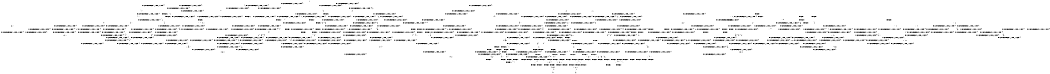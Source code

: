 digraph BCG {
size = "7, 10.5";
center = TRUE;
node [shape = circle];
0 [peripheries = 2];
0 -> 1 [label = "EX !0 !ATOMIC_EXCH_BRANCH (1, +0, TRUE, +0, 1, TRUE) !{}"];
0 -> 2 [label = "EX !2 !ATOMIC_EXCH_BRANCH (1, +1, TRUE, +1, 1, FALSE) !{}"];
0 -> 3 [label = "EX !1 !ATOMIC_EXCH_BRANCH (1, +1, TRUE, +1, 1, FALSE) !{}"];
0 -> 4 [label = "EX !0 !ATOMIC_EXCH_BRANCH (1, +0, TRUE, +0, 1, TRUE) !{}"];
0 -> 5 [label = "EX !2 !ATOMIC_EXCH_BRANCH (1, +1, TRUE, +1, 1, FALSE) !{}"];
0 -> 6 [label = "EX !1 !ATOMIC_EXCH_BRANCH (1, +1, TRUE, +1, 1, FALSE) !{}"];
1 -> 7 [label = "EX !2 !ATOMIC_EXCH_BRANCH (1, +1, TRUE, +1, 1, FALSE) !{}"];
2 -> 8 [label = "EX !0 !ATOMIC_EXCH_BRANCH (1, +0, TRUE, +0, 1, FALSE) !{}"];
3 -> 9 [label = "EX !0 !ATOMIC_EXCH_BRANCH (1, +0, TRUE, +0, 1, FALSE) !{}"];
4 -> 1 [label = "EX !0 !ATOMIC_EXCH_BRANCH (1, +0, TRUE, +0, 1, TRUE) !{}"];
4 -> 7 [label = "EX !2 !ATOMIC_EXCH_BRANCH (1, +1, TRUE, +1, 1, FALSE) !{}"];
4 -> 10 [label = "EX !1 !ATOMIC_EXCH_BRANCH (1, +1, TRUE, +1, 1, FALSE) !{}"];
4 -> 4 [label = "EX !0 !ATOMIC_EXCH_BRANCH (1, +0, TRUE, +0, 1, TRUE) !{}"];
4 -> 11 [label = "EX !2 !ATOMIC_EXCH_BRANCH (1, +1, TRUE, +1, 1, FALSE) !{}"];
4 -> 12 [label = "EX !1 !ATOMIC_EXCH_BRANCH (1, +1, TRUE, +1, 1, FALSE) !{}"];
5 -> 8 [label = "EX !0 !ATOMIC_EXCH_BRANCH (1, +0, TRUE, +0, 1, FALSE) !{}"];
5 -> 13 [label = "EX !1 !ATOMIC_EXCH_BRANCH (1, +1, TRUE, +1, 1, TRUE) !{}"];
5 -> 14 [label = "TERMINATE !2"];
5 -> 15 [label = "EX !0 !ATOMIC_EXCH_BRANCH (1, +0, TRUE, +0, 1, FALSE) !{}"];
5 -> 16 [label = "EX !1 !ATOMIC_EXCH_BRANCH (1, +1, TRUE, +1, 1, TRUE) !{}"];
5 -> 17 [label = "TERMINATE !2"];
6 -> 9 [label = "EX !0 !ATOMIC_EXCH_BRANCH (1, +0, TRUE, +0, 1, FALSE) !{}"];
6 -> 18 [label = "EX !2 !ATOMIC_EXCH_BRANCH (1, +1, TRUE, +1, 1, TRUE) !{}"];
6 -> 19 [label = "TERMINATE !1"];
6 -> 20 [label = "EX !0 !ATOMIC_EXCH_BRANCH (1, +0, TRUE, +0, 1, FALSE) !{}"];
6 -> 21 [label = "EX !2 !ATOMIC_EXCH_BRANCH (1, +1, TRUE, +1, 1, TRUE) !{}"];
6 -> 22 [label = "TERMINATE !1"];
7 -> 8 [label = "EX !0 !ATOMIC_EXCH_BRANCH (1, +0, TRUE, +0, 1, FALSE) !{}"];
8 -> 23 [label = "EX !0 !ATOMIC_EXCH_BRANCH (1, +0, TRUE, +0, 2, TRUE) !{}"];
9 -> 24 [label = "EX !0 !ATOMIC_EXCH_BRANCH (1, +0, TRUE, +0, 2, TRUE) !{}"];
10 -> 9 [label = "EX !0 !ATOMIC_EXCH_BRANCH (1, +0, TRUE, +0, 1, FALSE) !{}"];
11 -> 8 [label = "EX !0 !ATOMIC_EXCH_BRANCH (1, +0, TRUE, +0, 1, FALSE) !{}"];
11 -> 25 [label = "EX !1 !ATOMIC_EXCH_BRANCH (1, +1, TRUE, +1, 1, TRUE) !{}"];
11 -> 26 [label = "TERMINATE !2"];
11 -> 15 [label = "EX !0 !ATOMIC_EXCH_BRANCH (1, +0, TRUE, +0, 1, FALSE) !{}"];
11 -> 27 [label = "EX !1 !ATOMIC_EXCH_BRANCH (1, +1, TRUE, +1, 1, TRUE) !{}"];
11 -> 28 [label = "TERMINATE !2"];
12 -> 9 [label = "EX !0 !ATOMIC_EXCH_BRANCH (1, +0, TRUE, +0, 1, FALSE) !{}"];
12 -> 29 [label = "EX !2 !ATOMIC_EXCH_BRANCH (1, +1, TRUE, +1, 1, TRUE) !{}"];
12 -> 30 [label = "TERMINATE !1"];
12 -> 20 [label = "EX !0 !ATOMIC_EXCH_BRANCH (1, +0, TRUE, +0, 1, FALSE) !{}"];
12 -> 31 [label = "EX !2 !ATOMIC_EXCH_BRANCH (1, +1, TRUE, +1, 1, TRUE) !{}"];
12 -> 32 [label = "TERMINATE !1"];
13 -> 33 [label = "EX !0 !ATOMIC_EXCH_BRANCH (1, +0, TRUE, +0, 1, FALSE) !{}"];
14 -> 34 [label = "EX !0 !ATOMIC_EXCH_BRANCH (1, +0, TRUE, +0, 1, FALSE) !{}"];
15 -> 23 [label = "EX !0 !ATOMIC_EXCH_BRANCH (1, +0, TRUE, +0, 2, TRUE) !{}"];
15 -> 35 [label = "EX !1 !ATOMIC_EXCH_BRANCH (1, +1, TRUE, +1, 1, FALSE) !{}"];
15 -> 36 [label = "TERMINATE !2"];
15 -> 37 [label = "EX !0 !ATOMIC_EXCH_BRANCH (1, +0, TRUE, +0, 2, TRUE) !{}"];
15 -> 38 [label = "EX !1 !ATOMIC_EXCH_BRANCH (1, +1, TRUE, +1, 1, FALSE) !{}"];
15 -> 39 [label = "TERMINATE !2"];
16 -> 13 [label = "EX !1 !ATOMIC_EXCH_BRANCH (1, +1, TRUE, +1, 1, TRUE) !{}"];
16 -> 33 [label = "EX !0 !ATOMIC_EXCH_BRANCH (1, +0, TRUE, +0, 1, FALSE) !{}"];
16 -> 40 [label = "TERMINATE !2"];
16 -> 16 [label = "EX !1 !ATOMIC_EXCH_BRANCH (1, +1, TRUE, +1, 1, TRUE) !{}"];
16 -> 41 [label = "EX !0 !ATOMIC_EXCH_BRANCH (1, +0, TRUE, +0, 1, FALSE) !{}"];
16 -> 42 [label = "TERMINATE !2"];
17 -> 34 [label = "EX !0 !ATOMIC_EXCH_BRANCH (1, +0, TRUE, +0, 1, FALSE) !{}"];
17 -> 43 [label = "EX !1 !ATOMIC_EXCH_BRANCH (1, +1, TRUE, +1, 1, TRUE) !{}"];
17 -> 44 [label = "EX !0 !ATOMIC_EXCH_BRANCH (1, +0, TRUE, +0, 1, FALSE) !{}"];
17 -> 45 [label = "EX !1 !ATOMIC_EXCH_BRANCH (1, +1, TRUE, +1, 1, TRUE) !{}"];
18 -> 46 [label = "EX !0 !ATOMIC_EXCH_BRANCH (1, +0, TRUE, +0, 1, FALSE) !{}"];
19 -> 47 [label = "EX !0 !ATOMIC_EXCH_BRANCH (1, +0, TRUE, +0, 1, FALSE) !{}"];
20 -> 24 [label = "EX !0 !ATOMIC_EXCH_BRANCH (1, +0, TRUE, +0, 2, TRUE) !{}"];
20 -> 35 [label = "EX !2 !ATOMIC_EXCH_BRANCH (1, +1, TRUE, +1, 1, FALSE) !{}"];
20 -> 48 [label = "TERMINATE !1"];
20 -> 49 [label = "EX !0 !ATOMIC_EXCH_BRANCH (1, +0, TRUE, +0, 2, TRUE) !{}"];
20 -> 38 [label = "EX !2 !ATOMIC_EXCH_BRANCH (1, +1, TRUE, +1, 1, FALSE) !{}"];
20 -> 50 [label = "TERMINATE !1"];
21 -> 18 [label = "EX !2 !ATOMIC_EXCH_BRANCH (1, +1, TRUE, +1, 1, TRUE) !{}"];
21 -> 46 [label = "EX !0 !ATOMIC_EXCH_BRANCH (1, +0, TRUE, +0, 1, FALSE) !{}"];
21 -> 51 [label = "TERMINATE !1"];
21 -> 21 [label = "EX !2 !ATOMIC_EXCH_BRANCH (1, +1, TRUE, +1, 1, TRUE) !{}"];
21 -> 52 [label = "EX !0 !ATOMIC_EXCH_BRANCH (1, +0, TRUE, +0, 1, FALSE) !{}"];
21 -> 53 [label = "TERMINATE !1"];
22 -> 47 [label = "EX !0 !ATOMIC_EXCH_BRANCH (1, +0, TRUE, +0, 1, FALSE) !{}"];
22 -> 54 [label = "EX !2 !ATOMIC_EXCH_BRANCH (1, +1, TRUE, +1, 1, TRUE) !{}"];
22 -> 55 [label = "EX !0 !ATOMIC_EXCH_BRANCH (1, +0, TRUE, +0, 1, FALSE) !{}"];
22 -> 56 [label = "EX !2 !ATOMIC_EXCH_BRANCH (1, +1, TRUE, +1, 1, TRUE) !{}"];
23 -> 35 [label = "EX !1 !ATOMIC_EXCH_BRANCH (1, +1, TRUE, +1, 1, FALSE) !{}"];
24 -> 35 [label = "EX !2 !ATOMIC_EXCH_BRANCH (1, +1, TRUE, +1, 1, FALSE) !{}"];
25 -> 33 [label = "EX !0 !ATOMIC_EXCH_BRANCH (1, +0, TRUE, +0, 1, FALSE) !{}"];
26 -> 57 [label = "EX !1 !ATOMIC_EXCH_BRANCH (1, +1, TRUE, +1, 1, TRUE) !{}"];
27 -> 33 [label = "EX !0 !ATOMIC_EXCH_BRANCH (1, +0, TRUE, +0, 1, FALSE) !{}"];
27 -> 25 [label = "EX !1 !ATOMIC_EXCH_BRANCH (1, +1, TRUE, +1, 1, TRUE) !{}"];
27 -> 58 [label = "TERMINATE !2"];
27 -> 41 [label = "EX !0 !ATOMIC_EXCH_BRANCH (1, +0, TRUE, +0, 1, FALSE) !{}"];
27 -> 27 [label = "EX !1 !ATOMIC_EXCH_BRANCH (1, +1, TRUE, +1, 1, TRUE) !{}"];
27 -> 59 [label = "TERMINATE !2"];
28 -> 57 [label = "EX !1 !ATOMIC_EXCH_BRANCH (1, +1, TRUE, +1, 1, TRUE) !{}"];
28 -> 34 [label = "EX !0 !ATOMIC_EXCH_BRANCH (1, +0, TRUE, +0, 1, FALSE) !{}"];
28 -> 60 [label = "EX !1 !ATOMIC_EXCH_BRANCH (1, +1, TRUE, +1, 1, TRUE) !{}"];
28 -> 44 [label = "EX !0 !ATOMIC_EXCH_BRANCH (1, +0, TRUE, +0, 1, FALSE) !{}"];
29 -> 46 [label = "EX !0 !ATOMIC_EXCH_BRANCH (1, +0, TRUE, +0, 1, FALSE) !{}"];
30 -> 61 [label = "EX !2 !ATOMIC_EXCH_BRANCH (1, +1, TRUE, +1, 1, TRUE) !{}"];
31 -> 46 [label = "EX !0 !ATOMIC_EXCH_BRANCH (1, +0, TRUE, +0, 1, FALSE) !{}"];
31 -> 29 [label = "EX !2 !ATOMIC_EXCH_BRANCH (1, +1, TRUE, +1, 1, TRUE) !{}"];
31 -> 62 [label = "TERMINATE !1"];
31 -> 52 [label = "EX !0 !ATOMIC_EXCH_BRANCH (1, +0, TRUE, +0, 1, FALSE) !{}"];
31 -> 31 [label = "EX !2 !ATOMIC_EXCH_BRANCH (1, +1, TRUE, +1, 1, TRUE) !{}"];
31 -> 63 [label = "TERMINATE !1"];
32 -> 61 [label = "EX !2 !ATOMIC_EXCH_BRANCH (1, +1, TRUE, +1, 1, TRUE) !{}"];
32 -> 47 [label = "EX !0 !ATOMIC_EXCH_BRANCH (1, +0, TRUE, +0, 1, FALSE) !{}"];
32 -> 64 [label = "EX !2 !ATOMIC_EXCH_BRANCH (1, +1, TRUE, +1, 1, TRUE) !{}"];
32 -> 55 [label = "EX !0 !ATOMIC_EXCH_BRANCH (1, +0, TRUE, +0, 1, FALSE) !{}"];
33 -> 65 [label = "EX !0 !ATOMIC_EXCH_BRANCH (1, +0, TRUE, +0, 2, TRUE) !{}"];
34 -> 66 [label = "EX !0 !ATOMIC_EXCH_BRANCH (1, +0, TRUE, +0, 2, TRUE) !{}"];
35 -> 67 [label = "EX !0 !ATOMIC_EXCH_BRANCH (1, +0, TRUE, +0, 2, FALSE) !{}"];
36 -> 68 [label = "EX !1 !ATOMIC_EXCH_BRANCH (1, +1, TRUE, +1, 1, FALSE) !{}"];
37 -> 23 [label = "EX !0 !ATOMIC_EXCH_BRANCH (1, +0, TRUE, +0, 2, TRUE) !{}"];
37 -> 35 [label = "EX !1 !ATOMIC_EXCH_BRANCH (1, +1, TRUE, +1, 1, FALSE) !{}"];
37 -> 36 [label = "TERMINATE !2"];
37 -> 37 [label = "EX !0 !ATOMIC_EXCH_BRANCH (1, +0, TRUE, +0, 2, TRUE) !{}"];
37 -> 38 [label = "EX !1 !ATOMIC_EXCH_BRANCH (1, +1, TRUE, +1, 1, FALSE) !{}"];
37 -> 39 [label = "TERMINATE !2"];
38 -> 67 [label = "EX !0 !ATOMIC_EXCH_BRANCH (1, +0, TRUE, +0, 2, FALSE) !{}"];
38 -> 69 [label = "TERMINATE !2"];
38 -> 70 [label = "TERMINATE !1"];
38 -> 71 [label = "EX !0 !ATOMIC_EXCH_BRANCH (1, +0, TRUE, +0, 2, FALSE) !{}"];
38 -> 72 [label = "TERMINATE !2"];
38 -> 73 [label = "TERMINATE !1"];
39 -> 68 [label = "EX !1 !ATOMIC_EXCH_BRANCH (1, +1, TRUE, +1, 1, FALSE) !{}"];
39 -> 66 [label = "EX !0 !ATOMIC_EXCH_BRANCH (1, +0, TRUE, +0, 2, TRUE) !{}"];
39 -> 74 [label = "EX !1 !ATOMIC_EXCH_BRANCH (1, +1, TRUE, +1, 1, FALSE) !{}"];
39 -> 75 [label = "EX !0 !ATOMIC_EXCH_BRANCH (1, +0, TRUE, +0, 2, TRUE) !{}"];
40 -> 76 [label = "EX !0 !ATOMIC_EXCH_BRANCH (1, +0, TRUE, +0, 1, FALSE) !{}"];
41 -> 65 [label = "EX !0 !ATOMIC_EXCH_BRANCH (1, +0, TRUE, +0, 2, TRUE) !{}"];
41 -> 35 [label = "EX !1 !ATOMIC_EXCH_BRANCH (1, +1, TRUE, +1, 1, FALSE) !{}"];
41 -> 77 [label = "TERMINATE !2"];
41 -> 78 [label = "EX !0 !ATOMIC_EXCH_BRANCH (1, +0, TRUE, +0, 2, TRUE) !{}"];
41 -> 38 [label = "EX !1 !ATOMIC_EXCH_BRANCH (1, +1, TRUE, +1, 1, FALSE) !{}"];
41 -> 79 [label = "TERMINATE !2"];
42 -> 76 [label = "EX !0 !ATOMIC_EXCH_BRANCH (1, +0, TRUE, +0, 1, FALSE) !{}"];
42 -> 43 [label = "EX !1 !ATOMIC_EXCH_BRANCH (1, +1, TRUE, +1, 1, TRUE) !{}"];
42 -> 80 [label = "EX !0 !ATOMIC_EXCH_BRANCH (1, +0, TRUE, +0, 1, FALSE) !{}"];
42 -> 45 [label = "EX !1 !ATOMIC_EXCH_BRANCH (1, +1, TRUE, +1, 1, TRUE) !{}"];
43 -> 76 [label = "EX !0 !ATOMIC_EXCH_BRANCH (1, +0, TRUE, +0, 1, FALSE) !{}"];
44 -> 66 [label = "EX !0 !ATOMIC_EXCH_BRANCH (1, +0, TRUE, +0, 2, TRUE) !{}"];
44 -> 68 [label = "EX !1 !ATOMIC_EXCH_BRANCH (1, +1, TRUE, +1, 1, FALSE) !{}"];
44 -> 75 [label = "EX !0 !ATOMIC_EXCH_BRANCH (1, +0, TRUE, +0, 2, TRUE) !{}"];
44 -> 74 [label = "EX !1 !ATOMIC_EXCH_BRANCH (1, +1, TRUE, +1, 1, FALSE) !{}"];
45 -> 43 [label = "EX !1 !ATOMIC_EXCH_BRANCH (1, +1, TRUE, +1, 1, TRUE) !{}"];
45 -> 76 [label = "EX !0 !ATOMIC_EXCH_BRANCH (1, +0, TRUE, +0, 1, FALSE) !{}"];
45 -> 45 [label = "EX !1 !ATOMIC_EXCH_BRANCH (1, +1, TRUE, +1, 1, TRUE) !{}"];
45 -> 80 [label = "EX !0 !ATOMIC_EXCH_BRANCH (1, +0, TRUE, +0, 1, FALSE) !{}"];
46 -> 81 [label = "EX !0 !ATOMIC_EXCH_BRANCH (1, +0, TRUE, +0, 2, TRUE) !{}"];
47 -> 82 [label = "EX !0 !ATOMIC_EXCH_BRANCH (1, +0, TRUE, +0, 2, TRUE) !{}"];
48 -> 83 [label = "EX !2 !ATOMIC_EXCH_BRANCH (1, +1, TRUE, +1, 1, FALSE) !{}"];
49 -> 24 [label = "EX !0 !ATOMIC_EXCH_BRANCH (1, +0, TRUE, +0, 2, TRUE) !{}"];
49 -> 35 [label = "EX !2 !ATOMIC_EXCH_BRANCH (1, +1, TRUE, +1, 1, FALSE) !{}"];
49 -> 48 [label = "TERMINATE !1"];
49 -> 49 [label = "EX !0 !ATOMIC_EXCH_BRANCH (1, +0, TRUE, +0, 2, TRUE) !{}"];
49 -> 38 [label = "EX !2 !ATOMIC_EXCH_BRANCH (1, +1, TRUE, +1, 1, FALSE) !{}"];
49 -> 50 [label = "TERMINATE !1"];
50 -> 83 [label = "EX !2 !ATOMIC_EXCH_BRANCH (1, +1, TRUE, +1, 1, FALSE) !{}"];
50 -> 82 [label = "EX !0 !ATOMIC_EXCH_BRANCH (1, +0, TRUE, +0, 2, TRUE) !{}"];
50 -> 84 [label = "EX !2 !ATOMIC_EXCH_BRANCH (1, +1, TRUE, +1, 1, FALSE) !{}"];
50 -> 85 [label = "EX !0 !ATOMIC_EXCH_BRANCH (1, +0, TRUE, +0, 2, TRUE) !{}"];
51 -> 86 [label = "EX !0 !ATOMIC_EXCH_BRANCH (1, +0, TRUE, +0, 1, FALSE) !{}"];
52 -> 81 [label = "EX !0 !ATOMIC_EXCH_BRANCH (1, +0, TRUE, +0, 2, TRUE) !{}"];
52 -> 35 [label = "EX !2 !ATOMIC_EXCH_BRANCH (1, +1, TRUE, +1, 1, FALSE) !{}"];
52 -> 87 [label = "TERMINATE !1"];
52 -> 88 [label = "EX !0 !ATOMIC_EXCH_BRANCH (1, +0, TRUE, +0, 2, TRUE) !{}"];
52 -> 38 [label = "EX !2 !ATOMIC_EXCH_BRANCH (1, +1, TRUE, +1, 1, FALSE) !{}"];
52 -> 89 [label = "TERMINATE !1"];
53 -> 86 [label = "EX !0 !ATOMIC_EXCH_BRANCH (1, +0, TRUE, +0, 1, FALSE) !{}"];
53 -> 54 [label = "EX !2 !ATOMIC_EXCH_BRANCH (1, +1, TRUE, +1, 1, TRUE) !{}"];
53 -> 90 [label = "EX !0 !ATOMIC_EXCH_BRANCH (1, +0, TRUE, +0, 1, FALSE) !{}"];
53 -> 56 [label = "EX !2 !ATOMIC_EXCH_BRANCH (1, +1, TRUE, +1, 1, TRUE) !{}"];
54 -> 86 [label = "EX !0 !ATOMIC_EXCH_BRANCH (1, +0, TRUE, +0, 1, FALSE) !{}"];
55 -> 82 [label = "EX !0 !ATOMIC_EXCH_BRANCH (1, +0, TRUE, +0, 2, TRUE) !{}"];
55 -> 83 [label = "EX !2 !ATOMIC_EXCH_BRANCH (1, +1, TRUE, +1, 1, FALSE) !{}"];
55 -> 85 [label = "EX !0 !ATOMIC_EXCH_BRANCH (1, +0, TRUE, +0, 2, TRUE) !{}"];
55 -> 84 [label = "EX !2 !ATOMIC_EXCH_BRANCH (1, +1, TRUE, +1, 1, FALSE) !{}"];
56 -> 54 [label = "EX !2 !ATOMIC_EXCH_BRANCH (1, +1, TRUE, +1, 1, TRUE) !{}"];
56 -> 86 [label = "EX !0 !ATOMIC_EXCH_BRANCH (1, +0, TRUE, +0, 1, FALSE) !{}"];
56 -> 56 [label = "EX !2 !ATOMIC_EXCH_BRANCH (1, +1, TRUE, +1, 1, TRUE) !{}"];
56 -> 90 [label = "EX !0 !ATOMIC_EXCH_BRANCH (1, +0, TRUE, +0, 1, FALSE) !{}"];
57 -> 76 [label = "EX !0 !ATOMIC_EXCH_BRANCH (1, +0, TRUE, +0, 1, FALSE) !{}"];
58 -> 76 [label = "EX !0 !ATOMIC_EXCH_BRANCH (1, +0, TRUE, +0, 1, FALSE) !{}"];
59 -> 76 [label = "EX !0 !ATOMIC_EXCH_BRANCH (1, +0, TRUE, +0, 1, FALSE) !{}"];
59 -> 57 [label = "EX !1 !ATOMIC_EXCH_BRANCH (1, +1, TRUE, +1, 1, TRUE) !{}"];
59 -> 80 [label = "EX !0 !ATOMIC_EXCH_BRANCH (1, +0, TRUE, +0, 1, FALSE) !{}"];
59 -> 60 [label = "EX !1 !ATOMIC_EXCH_BRANCH (1, +1, TRUE, +1, 1, TRUE) !{}"];
60 -> 76 [label = "EX !0 !ATOMIC_EXCH_BRANCH (1, +0, TRUE, +0, 1, FALSE) !{}"];
60 -> 57 [label = "EX !1 !ATOMIC_EXCH_BRANCH (1, +1, TRUE, +1, 1, TRUE) !{}"];
60 -> 80 [label = "EX !0 !ATOMIC_EXCH_BRANCH (1, +0, TRUE, +0, 1, FALSE) !{}"];
60 -> 60 [label = "EX !1 !ATOMIC_EXCH_BRANCH (1, +1, TRUE, +1, 1, TRUE) !{}"];
61 -> 86 [label = "EX !0 !ATOMIC_EXCH_BRANCH (1, +0, TRUE, +0, 1, FALSE) !{}"];
62 -> 86 [label = "EX !0 !ATOMIC_EXCH_BRANCH (1, +0, TRUE, +0, 1, FALSE) !{}"];
63 -> 86 [label = "EX !0 !ATOMIC_EXCH_BRANCH (1, +0, TRUE, +0, 1, FALSE) !{}"];
63 -> 61 [label = "EX !2 !ATOMIC_EXCH_BRANCH (1, +1, TRUE, +1, 1, TRUE) !{}"];
63 -> 90 [label = "EX !0 !ATOMIC_EXCH_BRANCH (1, +0, TRUE, +0, 1, FALSE) !{}"];
63 -> 64 [label = "EX !2 !ATOMIC_EXCH_BRANCH (1, +1, TRUE, +1, 1, TRUE) !{}"];
64 -> 86 [label = "EX !0 !ATOMIC_EXCH_BRANCH (1, +0, TRUE, +0, 1, FALSE) !{}"];
64 -> 61 [label = "EX !2 !ATOMIC_EXCH_BRANCH (1, +1, TRUE, +1, 1, TRUE) !{}"];
64 -> 90 [label = "EX !0 !ATOMIC_EXCH_BRANCH (1, +0, TRUE, +0, 1, FALSE) !{}"];
64 -> 64 [label = "EX !2 !ATOMIC_EXCH_BRANCH (1, +1, TRUE, +1, 1, TRUE) !{}"];
65 -> 35 [label = "EX !1 !ATOMIC_EXCH_BRANCH (1, +1, TRUE, +1, 1, FALSE) !{}"];
66 -> 68 [label = "EX !1 !ATOMIC_EXCH_BRANCH (1, +1, TRUE, +1, 1, FALSE) !{}"];
67 -> 91 [label = "TERMINATE !0"];
68 -> 92 [label = "EX !0 !ATOMIC_EXCH_BRANCH (1, +0, TRUE, +0, 2, FALSE) !{}"];
69 -> 93 [label = "TERMINATE !1"];
70 -> 93 [label = "TERMINATE !2"];
71 -> 91 [label = "TERMINATE !0"];
71 -> 94 [label = "TERMINATE !2"];
71 -> 95 [label = "TERMINATE !1"];
71 -> 96 [label = "TERMINATE !0"];
71 -> 97 [label = "TERMINATE !2"];
71 -> 98 [label = "TERMINATE !1"];
72 -> 93 [label = "TERMINATE !1"];
72 -> 92 [label = "EX !0 !ATOMIC_EXCH_BRANCH (1, +0, TRUE, +0, 2, FALSE) !{}"];
72 -> 99 [label = "TERMINATE !1"];
72 -> 100 [label = "EX !0 !ATOMIC_EXCH_BRANCH (1, +0, TRUE, +0, 2, FALSE) !{}"];
73 -> 93 [label = "TERMINATE !2"];
73 -> 101 [label = "EX !0 !ATOMIC_EXCH_BRANCH (1, +0, TRUE, +0, 2, FALSE) !{}"];
73 -> 99 [label = "TERMINATE !2"];
73 -> 102 [label = "EX !0 !ATOMIC_EXCH_BRANCH (1, +0, TRUE, +0, 2, FALSE) !{}"];
74 -> 92 [label = "EX !0 !ATOMIC_EXCH_BRANCH (1, +0, TRUE, +0, 2, FALSE) !{}"];
74 -> 93 [label = "TERMINATE !1"];
74 -> 100 [label = "EX !0 !ATOMIC_EXCH_BRANCH (1, +0, TRUE, +0, 2, FALSE) !{}"];
74 -> 99 [label = "TERMINATE !1"];
75 -> 66 [label = "EX !0 !ATOMIC_EXCH_BRANCH (1, +0, TRUE, +0, 2, TRUE) !{}"];
75 -> 68 [label = "EX !1 !ATOMIC_EXCH_BRANCH (1, +1, TRUE, +1, 1, FALSE) !{}"];
75 -> 75 [label = "EX !0 !ATOMIC_EXCH_BRANCH (1, +0, TRUE, +0, 2, TRUE) !{}"];
75 -> 74 [label = "EX !1 !ATOMIC_EXCH_BRANCH (1, +1, TRUE, +1, 1, FALSE) !{}"];
76 -> 103 [label = "EX !0 !ATOMIC_EXCH_BRANCH (1, +0, TRUE, +0, 2, TRUE) !{}"];
77 -> 103 [label = "EX !0 !ATOMIC_EXCH_BRANCH (1, +0, TRUE, +0, 2, TRUE) !{}"];
78 -> 65 [label = "EX !0 !ATOMIC_EXCH_BRANCH (1, +0, TRUE, +0, 2, TRUE) !{}"];
78 -> 35 [label = "EX !1 !ATOMIC_EXCH_BRANCH (1, +1, TRUE, +1, 1, FALSE) !{}"];
78 -> 77 [label = "TERMINATE !2"];
78 -> 78 [label = "EX !0 !ATOMIC_EXCH_BRANCH (1, +0, TRUE, +0, 2, TRUE) !{}"];
78 -> 38 [label = "EX !1 !ATOMIC_EXCH_BRANCH (1, +1, TRUE, +1, 1, FALSE) !{}"];
78 -> 79 [label = "TERMINATE !2"];
79 -> 103 [label = "EX !0 !ATOMIC_EXCH_BRANCH (1, +0, TRUE, +0, 2, TRUE) !{}"];
79 -> 68 [label = "EX !1 !ATOMIC_EXCH_BRANCH (1, +1, TRUE, +1, 1, FALSE) !{}"];
79 -> 104 [label = "EX !0 !ATOMIC_EXCH_BRANCH (1, +0, TRUE, +0, 2, TRUE) !{}"];
79 -> 74 [label = "EX !1 !ATOMIC_EXCH_BRANCH (1, +1, TRUE, +1, 1, FALSE) !{}"];
80 -> 103 [label = "EX !0 !ATOMIC_EXCH_BRANCH (1, +0, TRUE, +0, 2, TRUE) !{}"];
80 -> 68 [label = "EX !1 !ATOMIC_EXCH_BRANCH (1, +1, TRUE, +1, 1, FALSE) !{}"];
80 -> 104 [label = "EX !0 !ATOMIC_EXCH_BRANCH (1, +0, TRUE, +0, 2, TRUE) !{}"];
80 -> 74 [label = "EX !1 !ATOMIC_EXCH_BRANCH (1, +1, TRUE, +1, 1, FALSE) !{}"];
81 -> 35 [label = "EX !2 !ATOMIC_EXCH_BRANCH (1, +1, TRUE, +1, 1, FALSE) !{}"];
82 -> 83 [label = "EX !2 !ATOMIC_EXCH_BRANCH (1, +1, TRUE, +1, 1, FALSE) !{}"];
83 -> 101 [label = "EX !0 !ATOMIC_EXCH_BRANCH (1, +0, TRUE, +0, 2, FALSE) !{}"];
84 -> 101 [label = "EX !0 !ATOMIC_EXCH_BRANCH (1, +0, TRUE, +0, 2, FALSE) !{}"];
84 -> 93 [label = "TERMINATE !2"];
84 -> 102 [label = "EX !0 !ATOMIC_EXCH_BRANCH (1, +0, TRUE, +0, 2, FALSE) !{}"];
84 -> 99 [label = "TERMINATE !2"];
85 -> 82 [label = "EX !0 !ATOMIC_EXCH_BRANCH (1, +0, TRUE, +0, 2, TRUE) !{}"];
85 -> 83 [label = "EX !2 !ATOMIC_EXCH_BRANCH (1, +1, TRUE, +1, 1, FALSE) !{}"];
85 -> 85 [label = "EX !0 !ATOMIC_EXCH_BRANCH (1, +0, TRUE, +0, 2, TRUE) !{}"];
85 -> 84 [label = "EX !2 !ATOMIC_EXCH_BRANCH (1, +1, TRUE, +1, 1, FALSE) !{}"];
86 -> 105 [label = "EX !0 !ATOMIC_EXCH_BRANCH (1, +0, TRUE, +0, 2, TRUE) !{}"];
87 -> 105 [label = "EX !0 !ATOMIC_EXCH_BRANCH (1, +0, TRUE, +0, 2, TRUE) !{}"];
88 -> 81 [label = "EX !0 !ATOMIC_EXCH_BRANCH (1, +0, TRUE, +0, 2, TRUE) !{}"];
88 -> 35 [label = "EX !2 !ATOMIC_EXCH_BRANCH (1, +1, TRUE, +1, 1, FALSE) !{}"];
88 -> 87 [label = "TERMINATE !1"];
88 -> 88 [label = "EX !0 !ATOMIC_EXCH_BRANCH (1, +0, TRUE, +0, 2, TRUE) !{}"];
88 -> 38 [label = "EX !2 !ATOMIC_EXCH_BRANCH (1, +1, TRUE, +1, 1, FALSE) !{}"];
88 -> 89 [label = "TERMINATE !1"];
89 -> 105 [label = "EX !0 !ATOMIC_EXCH_BRANCH (1, +0, TRUE, +0, 2, TRUE) !{}"];
89 -> 83 [label = "EX !2 !ATOMIC_EXCH_BRANCH (1, +1, TRUE, +1, 1, FALSE) !{}"];
89 -> 106 [label = "EX !0 !ATOMIC_EXCH_BRANCH (1, +0, TRUE, +0, 2, TRUE) !{}"];
89 -> 84 [label = "EX !2 !ATOMIC_EXCH_BRANCH (1, +1, TRUE, +1, 1, FALSE) !{}"];
90 -> 105 [label = "EX !0 !ATOMIC_EXCH_BRANCH (1, +0, TRUE, +0, 2, TRUE) !{}"];
90 -> 83 [label = "EX !2 !ATOMIC_EXCH_BRANCH (1, +1, TRUE, +1, 1, FALSE) !{}"];
90 -> 106 [label = "EX !0 !ATOMIC_EXCH_BRANCH (1, +0, TRUE, +0, 2, TRUE) !{}"];
90 -> 84 [label = "EX !2 !ATOMIC_EXCH_BRANCH (1, +1, TRUE, +1, 1, FALSE) !{}"];
91 -> 107 [label = "TERMINATE !2"];
92 -> 107 [label = "TERMINATE !0"];
93 -> 108 [label = "EX !0 !ATOMIC_EXCH_BRANCH (1, +0, TRUE, +0, 2, FALSE) !{}"];
94 -> 107 [label = "TERMINATE !0"];
95 -> 109 [label = "TERMINATE !0"];
96 -> 107 [label = "TERMINATE !2"];
96 -> 109 [label = "TERMINATE !1"];
96 -> 110 [label = "TERMINATE !2"];
96 -> 111 [label = "TERMINATE !1"];
97 -> 107 [label = "TERMINATE !0"];
97 -> 112 [label = "TERMINATE !1"];
97 -> 110 [label = "TERMINATE !0"];
97 -> 113 [label = "TERMINATE !1"];
98 -> 109 [label = "TERMINATE !0"];
98 -> 112 [label = "TERMINATE !2"];
98 -> 111 [label = "TERMINATE !0"];
98 -> 113 [label = "TERMINATE !2"];
99 -> 108 [label = "EX !0 !ATOMIC_EXCH_BRANCH (1, +0, TRUE, +0, 2, FALSE) !{}"];
99 -> 114 [label = "EX !0 !ATOMIC_EXCH_BRANCH (1, +0, TRUE, +0, 2, FALSE) !{}"];
100 -> 107 [label = "TERMINATE !0"];
100 -> 112 [label = "TERMINATE !1"];
100 -> 110 [label = "TERMINATE !0"];
100 -> 113 [label = "TERMINATE !1"];
101 -> 109 [label = "TERMINATE !0"];
102 -> 109 [label = "TERMINATE !0"];
102 -> 112 [label = "TERMINATE !2"];
102 -> 111 [label = "TERMINATE !0"];
102 -> 113 [label = "TERMINATE !2"];
103 -> 68 [label = "EX !1 !ATOMIC_EXCH_BRANCH (1, +1, TRUE, +1, 1, FALSE) !{}"];
104 -> 103 [label = "EX !0 !ATOMIC_EXCH_BRANCH (1, +0, TRUE, +0, 2, TRUE) !{}"];
104 -> 68 [label = "EX !1 !ATOMIC_EXCH_BRANCH (1, +1, TRUE, +1, 1, FALSE) !{}"];
104 -> 104 [label = "EX !0 !ATOMIC_EXCH_BRANCH (1, +0, TRUE, +0, 2, TRUE) !{}"];
104 -> 74 [label = "EX !1 !ATOMIC_EXCH_BRANCH (1, +1, TRUE, +1, 1, FALSE) !{}"];
105 -> 83 [label = "EX !2 !ATOMIC_EXCH_BRANCH (1, +1, TRUE, +1, 1, FALSE) !{}"];
106 -> 105 [label = "EX !0 !ATOMIC_EXCH_BRANCH (1, +0, TRUE, +0, 2, TRUE) !{}"];
106 -> 83 [label = "EX !2 !ATOMIC_EXCH_BRANCH (1, +1, TRUE, +1, 1, FALSE) !{}"];
106 -> 106 [label = "EX !0 !ATOMIC_EXCH_BRANCH (1, +0, TRUE, +0, 2, TRUE) !{}"];
106 -> 84 [label = "EX !2 !ATOMIC_EXCH_BRANCH (1, +1, TRUE, +1, 1, FALSE) !{}"];
107 -> 115 [label = "TERMINATE !1"];
108 -> 115 [label = "TERMINATE !0"];
109 -> 115 [label = "TERMINATE !2"];
110 -> 115 [label = "TERMINATE !1"];
110 -> 116 [label = "TERMINATE !1"];
111 -> 115 [label = "TERMINATE !2"];
111 -> 116 [label = "TERMINATE !2"];
112 -> 115 [label = "TERMINATE !0"];
113 -> 115 [label = "TERMINATE !0"];
113 -> 116 [label = "TERMINATE !0"];
114 -> 115 [label = "TERMINATE !0"];
114 -> 116 [label = "TERMINATE !0"];
115 -> 117 [label = "exit"];
116 -> 118 [label = "exit"];
}
